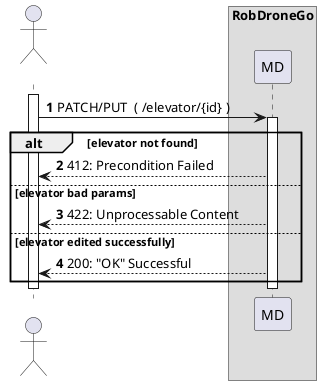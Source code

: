 @startuml
autonumber

actor " " as actor
box "RobDroneGo"
participant "MD" as mdr

activate actor
    actor -> mdr: PATCH/PUT  ( /elevator/{id} )
        activate mdr

        alt  elevator not found
        mdr --> actor : 412: Precondition Failed
            else elevator bad params
            mdr --> actor : 422: Unprocessable Content
        else elevator edited successfully
            mdr --> actor : 200: "OK" Successful
        end

    deactivate mdr
deactivate actor


@enduml

